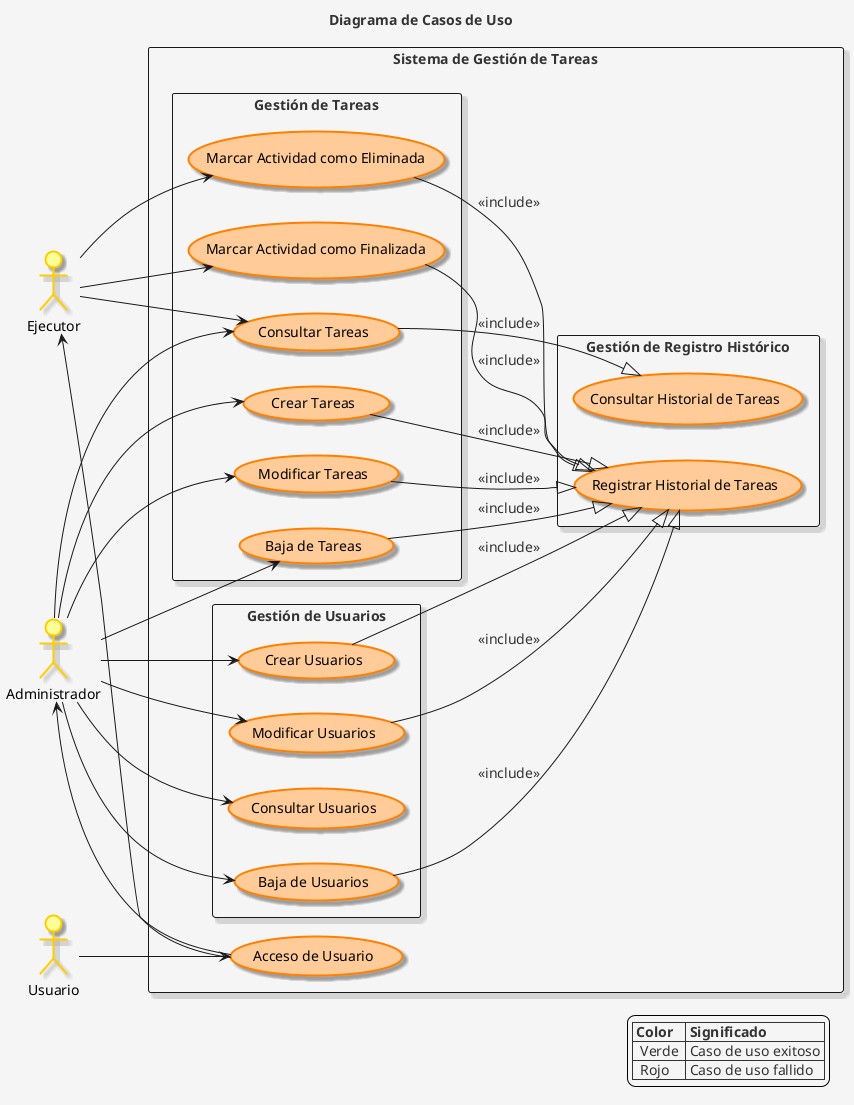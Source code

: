 @startuml



skinparam {
    pageOrientation landscape
    shadowing true
    backgroundColor #F5F5F5
    defaultFontName Arial
    defaultFontSize 14
    defaultFontColor #333333

    usecase {
        BackgroundColor #FFCC99
        BorderColor #FF8000
        FontColor #000000
        BorderThickness 2
        RoundCorner 20
        MinWidth 200
        MinHeight 50
        Padding 10
    }

    actor {
        BackgroundColor #FFFF99
        BorderColor #FFCC00
        FontColor #000000
        BorderThickness 2
        RoundCorner 20
        Padding 10
    }
}

left to right direction

actor Usuario
actor Administrador as Admin
actor Ejecutor as Executor

rectangle "Sistema de Gestión de Tareas" {
    usecase "Acceso de Usuario" as Auth

    rectangle "Gestión de Tareas" {
        usecase "Crear Tareas" as CrearTareas
        usecase "Modificar Tareas" as ModificarTareas
        usecase "Consultar Tareas" as ConsultarTareas
        usecase "Baja de Tareas" as BajaTareas
        usecase "Marcar Actividad como Finalizada" as FinalizarTarea
        usecase "Marcar Actividad como Eliminada" as EliminarTarea
    }

    rectangle "Gestión de Registro Histórico" {
        usecase "Registrar Historial de Tareas" as RegistrarHistorial
        usecase "Consultar Historial de Tareas" as ConsultarHistorial
    }

    rectangle "Gestión de Usuarios" {
        usecase "Crear Usuarios" as CrearUsuarios
        usecase "Modificar Usuarios" as ModificarUsuarios
        usecase "Consultar Usuarios" as ConsultarUsuarios
        usecase "Baja de Usuarios" as BajaUsuarios
    }

    Usuario --> Auth
    Auth --> Admin
    Auth --> Executor

    Admin --> CrearTareas
    Admin --> ModificarTareas
    Admin --> ConsultarTareas
    Admin --> BajaTareas

    Admin --> CrearUsuarios
    Admin --> ConsultarUsuarios
    Admin --> ModificarUsuarios
    Admin --> BajaUsuarios

    Executor --> ConsultarTareas
    Executor --> FinalizarTarea
    Executor --> EliminarTarea

    ConsultarTareas --|> ConsultarHistorial : <<include>>
    ModificarTareas --|> RegistrarHistorial : <<include>>
    CrearTareas --|> RegistrarHistorial : <<include>>
    BajaTareas --|> RegistrarHistorial : <<include>>
    FinalizarTarea --|> RegistrarHistorial : <<include>>
    EliminarTarea --|> RegistrarHistorial : <<include>>

    CrearUsuarios --|> RegistrarHistorial : <<include>>
    ModificarUsuarios --|> RegistrarHistorial : <<include>>
    BajaUsuarios --|> RegistrarHistorial : <<include>>
}

title Diagrama de Casos de Uso

legend right
  |= Color |= Significado |
  | <&color> Verde  | Caso de uso exitoso |
  | <&color> Rojo   | Caso de uso fallido |
end legend

@enduml
